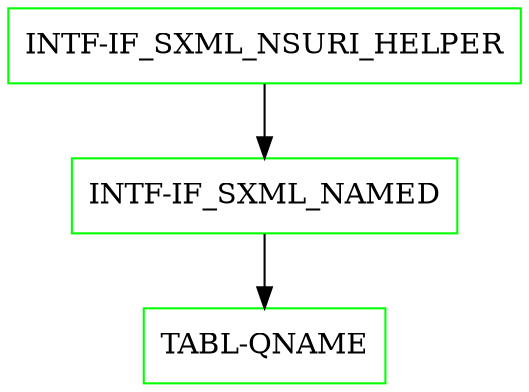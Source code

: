 digraph G {
  "INTF-IF_SXML_NSURI_HELPER" [shape=box,color=green];
  "INTF-IF_SXML_NAMED" [shape=box,color=green,URL="./INTF_IF_SXML_NAMED.html"];
  "TABL-QNAME" [shape=box,color=green,URL="./TABL_QNAME.html"];
  "INTF-IF_SXML_NSURI_HELPER" -> "INTF-IF_SXML_NAMED";
  "INTF-IF_SXML_NAMED" -> "TABL-QNAME";
}
